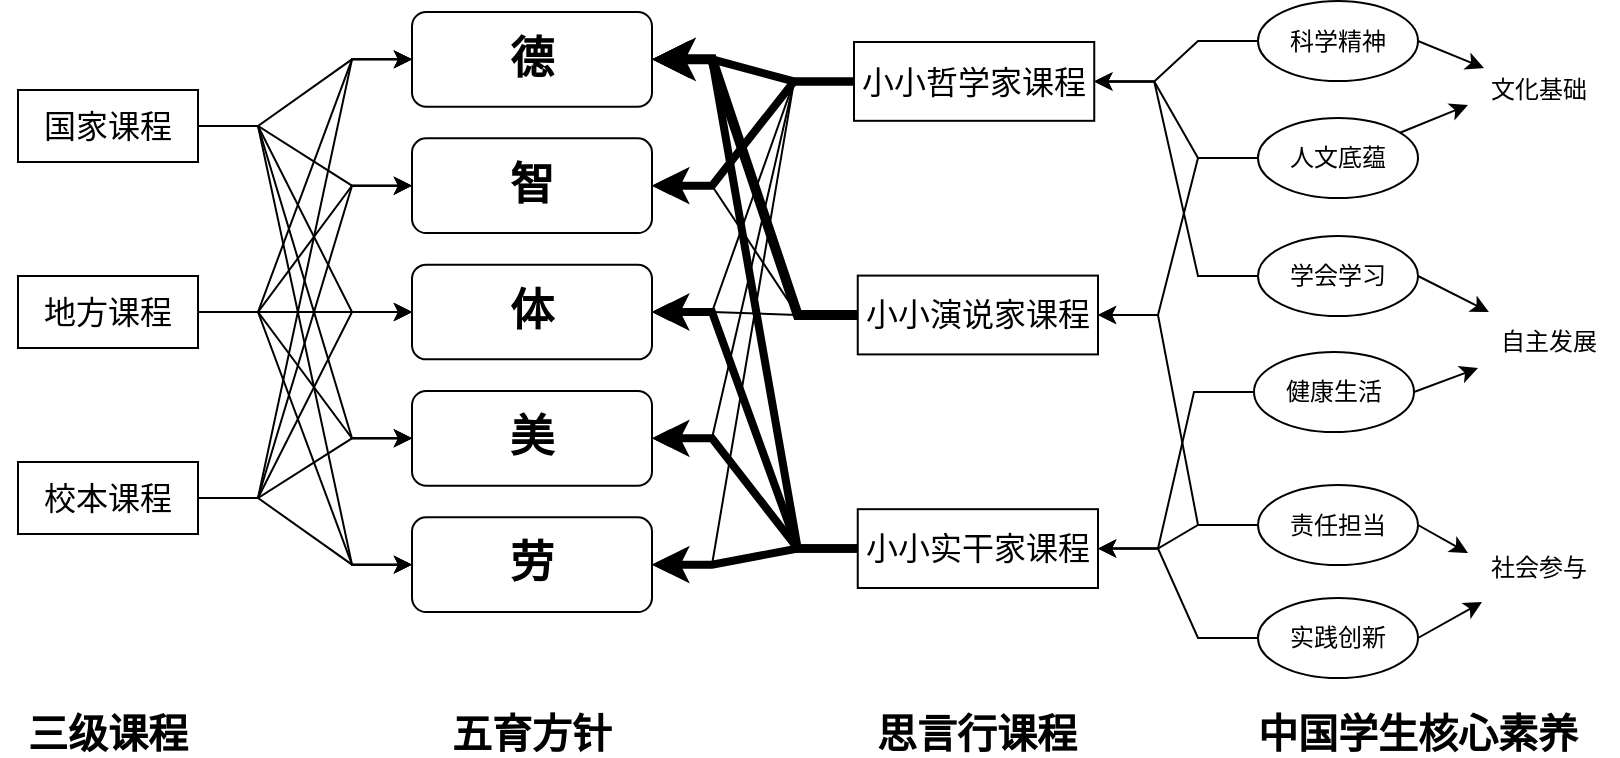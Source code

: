 <mxfile version="10.9.6" type="github"><diagram id="G6YP2IkteShBToxpqwFq" name="ÃÂÃÂ§ÃÂÃÂ¬ÃÂÃÂ¬ 1 ÃÂÃÂ©ÃÂÃÂ¡ÃÂÃÂµ"><mxGraphModel dx="1022" dy="421" grid="1" gridSize="10" guides="1" tooltips="1" connect="1" arrows="1" fold="1" page="1" pageScale="1" pageWidth="1169" pageHeight="827" math="0" shadow="0"><root><mxCell id="0"/><mxCell id="1" parent="0"/><mxCell id="YNx27zsSiDxyY1RSWRL6-8" value="" style="group;fontSize=22;fontStyle=1" parent="1" vertex="1" connectable="0"><mxGeometry x="517" y="100.0" width="120" height="300" as="geometry"/></mxCell><mxCell id="YNx27zsSiDxyY1RSWRL6-1" value="德" style="rounded=1;whiteSpace=wrap;html=1;fontSize=22;fontStyle=1" parent="YNx27zsSiDxyY1RSWRL6-8" vertex="1"><mxGeometry width="120" height="47.368" as="geometry"/></mxCell><mxCell id="YNx27zsSiDxyY1RSWRL6-2" value="智" style="rounded=1;whiteSpace=wrap;html=1;fontSize=22;fontStyle=1" parent="YNx27zsSiDxyY1RSWRL6-8" vertex="1"><mxGeometry y="63.158" width="120" height="47.368" as="geometry"/></mxCell><mxCell id="YNx27zsSiDxyY1RSWRL6-3" value="体" style="rounded=1;whiteSpace=wrap;html=1;fontSize=22;fontStyle=1" parent="YNx27zsSiDxyY1RSWRL6-8" vertex="1"><mxGeometry y="126.316" width="120" height="47.368" as="geometry"/></mxCell><mxCell id="YNx27zsSiDxyY1RSWRL6-6" value="美" style="rounded=1;whiteSpace=wrap;html=1;fontSize=22;fontStyle=1" parent="YNx27zsSiDxyY1RSWRL6-8" vertex="1"><mxGeometry y="189.474" width="120" height="47.368" as="geometry"/></mxCell><mxCell id="YNx27zsSiDxyY1RSWRL6-7" value="劳" style="rounded=1;whiteSpace=wrap;html=1;fontSize=22;fontStyle=1" parent="YNx27zsSiDxyY1RSWRL6-8" vertex="1"><mxGeometry y="252.632" width="120" height="47.368" as="geometry"/></mxCell><mxCell id="YNx27zsSiDxyY1RSWRL6-13" style="edgeStyle=entityRelationEdgeStyle;rounded=0;orthogonalLoop=1;jettySize=auto;html=1;exitX=1;exitY=0.5;exitDx=0;exitDy=0;entryX=0;entryY=0.5;entryDx=0;entryDy=0;fontSize=16;" parent="1" source="YNx27zsSiDxyY1RSWRL6-9" target="YNx27zsSiDxyY1RSWRL6-1" edge="1"><mxGeometry relative="1" as="geometry"/></mxCell><mxCell id="YNx27zsSiDxyY1RSWRL6-20" style="edgeStyle=entityRelationEdgeStyle;rounded=0;orthogonalLoop=1;jettySize=auto;html=1;entryX=0;entryY=0.5;entryDx=0;entryDy=0;fontSize=16;" parent="1" source="YNx27zsSiDxyY1RSWRL6-9" target="YNx27zsSiDxyY1RSWRL6-2" edge="1"><mxGeometry relative="1" as="geometry"/></mxCell><mxCell id="YNx27zsSiDxyY1RSWRL6-21" style="edgeStyle=entityRelationEdgeStyle;rounded=0;orthogonalLoop=1;jettySize=auto;html=1;entryX=0;entryY=0.5;entryDx=0;entryDy=0;fontSize=16;" parent="1" source="YNx27zsSiDxyY1RSWRL6-9" target="YNx27zsSiDxyY1RSWRL6-3" edge="1"><mxGeometry relative="1" as="geometry"/></mxCell><mxCell id="YNx27zsSiDxyY1RSWRL6-22" style="edgeStyle=entityRelationEdgeStyle;rounded=0;orthogonalLoop=1;jettySize=auto;html=1;fontSize=16;" parent="1" source="YNx27zsSiDxyY1RSWRL6-9" target="YNx27zsSiDxyY1RSWRL6-6" edge="1"><mxGeometry relative="1" as="geometry"/></mxCell><mxCell id="YNx27zsSiDxyY1RSWRL6-23" style="edgeStyle=entityRelationEdgeStyle;rounded=0;orthogonalLoop=1;jettySize=auto;html=1;fontSize=16;" parent="1" source="YNx27zsSiDxyY1RSWRL6-9" target="YNx27zsSiDxyY1RSWRL6-7" edge="1"><mxGeometry relative="1" as="geometry"/></mxCell><mxCell id="YNx27zsSiDxyY1RSWRL6-24" style="edgeStyle=entityRelationEdgeStyle;rounded=0;orthogonalLoop=1;jettySize=auto;html=1;entryX=0;entryY=0.5;entryDx=0;entryDy=0;fontSize=16;" parent="1" source="YNx27zsSiDxyY1RSWRL6-10" target="YNx27zsSiDxyY1RSWRL6-1" edge="1"><mxGeometry relative="1" as="geometry"/></mxCell><mxCell id="YNx27zsSiDxyY1RSWRL6-25" style="edgeStyle=entityRelationEdgeStyle;rounded=0;orthogonalLoop=1;jettySize=auto;html=1;entryX=0;entryY=0.5;entryDx=0;entryDy=0;fontSize=16;" parent="1" source="YNx27zsSiDxyY1RSWRL6-10" target="YNx27zsSiDxyY1RSWRL6-2" edge="1"><mxGeometry relative="1" as="geometry"/></mxCell><mxCell id="YNx27zsSiDxyY1RSWRL6-26" style="edgeStyle=entityRelationEdgeStyle;rounded=0;orthogonalLoop=1;jettySize=auto;html=1;fontSize=16;entryX=0;entryY=0.5;entryDx=0;entryDy=0;" parent="1" source="YNx27zsSiDxyY1RSWRL6-10" target="YNx27zsSiDxyY1RSWRL6-3" edge="1"><mxGeometry relative="1" as="geometry"><mxPoint x="540" y="250" as="targetPoint"/></mxGeometry></mxCell><mxCell id="YNx27zsSiDxyY1RSWRL6-28" style="edgeStyle=entityRelationEdgeStyle;rounded=0;orthogonalLoop=1;jettySize=auto;html=1;entryX=0;entryY=0.5;entryDx=0;entryDy=0;fontSize=16;" parent="1" source="YNx27zsSiDxyY1RSWRL6-10" target="YNx27zsSiDxyY1RSWRL6-6" edge="1"><mxGeometry relative="1" as="geometry"/></mxCell><mxCell id="YNx27zsSiDxyY1RSWRL6-29" style="edgeStyle=entityRelationEdgeStyle;rounded=0;orthogonalLoop=1;jettySize=auto;html=1;entryX=0;entryY=0.5;entryDx=0;entryDy=0;fontSize=16;" parent="1" source="YNx27zsSiDxyY1RSWRL6-10" target="YNx27zsSiDxyY1RSWRL6-7" edge="1"><mxGeometry relative="1" as="geometry"/></mxCell><mxCell id="YNx27zsSiDxyY1RSWRL6-30" style="edgeStyle=entityRelationEdgeStyle;rounded=0;orthogonalLoop=1;jettySize=auto;html=1;entryX=0;entryY=0.5;entryDx=0;entryDy=0;fontSize=16;" parent="1" source="YNx27zsSiDxyY1RSWRL6-11" target="YNx27zsSiDxyY1RSWRL6-1" edge="1"><mxGeometry relative="1" as="geometry"/></mxCell><mxCell id="YNx27zsSiDxyY1RSWRL6-31" style="edgeStyle=entityRelationEdgeStyle;rounded=0;orthogonalLoop=1;jettySize=auto;html=1;fontSize=16;" parent="1" source="YNx27zsSiDxyY1RSWRL6-11" target="YNx27zsSiDxyY1RSWRL6-2" edge="1"><mxGeometry relative="1" as="geometry"/></mxCell><mxCell id="YNx27zsSiDxyY1RSWRL6-32" style="edgeStyle=entityRelationEdgeStyle;rounded=0;orthogonalLoop=1;jettySize=auto;html=1;entryX=0;entryY=0.5;entryDx=0;entryDy=0;fontSize=16;" parent="1" source="YNx27zsSiDxyY1RSWRL6-11" target="YNx27zsSiDxyY1RSWRL6-3" edge="1"><mxGeometry relative="1" as="geometry"/></mxCell><mxCell id="YNx27zsSiDxyY1RSWRL6-33" style="edgeStyle=entityRelationEdgeStyle;rounded=0;orthogonalLoop=1;jettySize=auto;html=1;fontSize=16;" parent="1" source="YNx27zsSiDxyY1RSWRL6-11" target="YNx27zsSiDxyY1RSWRL6-6" edge="1"><mxGeometry relative="1" as="geometry"/></mxCell><mxCell id="YNx27zsSiDxyY1RSWRL6-34" style="edgeStyle=entityRelationEdgeStyle;rounded=0;orthogonalLoop=1;jettySize=auto;html=1;entryX=0;entryY=0.5;entryDx=0;entryDy=0;fontSize=16;" parent="1" source="YNx27zsSiDxyY1RSWRL6-11" target="YNx27zsSiDxyY1RSWRL6-7" edge="1"><mxGeometry relative="1" as="geometry"/></mxCell><mxCell id="YNx27zsSiDxyY1RSWRL6-35" value="" style="group" parent="1" vertex="1" connectable="0"><mxGeometry x="320" y="139" width="90" height="222" as="geometry"/></mxCell><mxCell id="YNx27zsSiDxyY1RSWRL6-9" value="国家课程" style="rounded=0;whiteSpace=wrap;html=1;fontSize=16;" parent="YNx27zsSiDxyY1RSWRL6-35" vertex="1"><mxGeometry width="90" height="36" as="geometry"/></mxCell><mxCell id="YNx27zsSiDxyY1RSWRL6-10" value="地方课程" style="rounded=0;whiteSpace=wrap;html=1;fontSize=16;" parent="YNx27zsSiDxyY1RSWRL6-35" vertex="1"><mxGeometry y="93" width="90" height="36" as="geometry"/></mxCell><mxCell id="YNx27zsSiDxyY1RSWRL6-11" value="校本课程" style="rounded=0;whiteSpace=wrap;html=1;fontSize=16;" parent="YNx27zsSiDxyY1RSWRL6-35" vertex="1"><mxGeometry y="186" width="90" height="36" as="geometry"/></mxCell><mxCell id="u1lkXInZw4eZePA5hxzn-15" style="edgeStyle=entityRelationEdgeStyle;rounded=0;orthogonalLoop=1;jettySize=auto;html=1;strokeWidth=4;" parent="1" source="u1lkXInZw4eZePA5hxzn-2" target="YNx27zsSiDxyY1RSWRL6-2" edge="1"><mxGeometry relative="1" as="geometry"/></mxCell><mxCell id="u1lkXInZw4eZePA5hxzn-20" style="edgeStyle=entityRelationEdgeStyle;rounded=0;orthogonalLoop=1;jettySize=auto;html=1;" parent="1" source="u1lkXInZw4eZePA5hxzn-3" target="YNx27zsSiDxyY1RSWRL6-2" edge="1"><mxGeometry relative="1" as="geometry"/></mxCell><mxCell id="u1lkXInZw4eZePA5hxzn-26" style="edgeStyle=entityRelationEdgeStyle;rounded=0;orthogonalLoop=1;jettySize=auto;html=1;strokeWidth=5;" parent="1" source="u1lkXInZw4eZePA5hxzn-3" target="YNx27zsSiDxyY1RSWRL6-1" edge="1"><mxGeometry relative="1" as="geometry"/></mxCell><mxCell id="u1lkXInZw4eZePA5hxzn-21" style="edgeStyle=entityRelationEdgeStyle;rounded=0;orthogonalLoop=1;jettySize=auto;html=1;strokeWidth=4;" parent="1" source="u1lkXInZw4eZePA5hxzn-4" target="YNx27zsSiDxyY1RSWRL6-3" edge="1"><mxGeometry relative="1" as="geometry"/></mxCell><mxCell id="u1lkXInZw4eZePA5hxzn-22" style="edgeStyle=entityRelationEdgeStyle;rounded=0;orthogonalLoop=1;jettySize=auto;html=1;strokeWidth=4;" parent="1" source="u1lkXInZw4eZePA5hxzn-4" target="YNx27zsSiDxyY1RSWRL6-7" edge="1"><mxGeometry relative="1" as="geometry"/></mxCell><mxCell id="u1lkXInZw4eZePA5hxzn-27" style="edgeStyle=entityRelationEdgeStyle;rounded=0;orthogonalLoop=1;jettySize=auto;html=1;strokeWidth=4;" parent="1" source="u1lkXInZw4eZePA5hxzn-4" target="YNx27zsSiDxyY1RSWRL6-6" edge="1"><mxGeometry relative="1" as="geometry"/></mxCell><mxCell id="u1lkXInZw4eZePA5hxzn-29" value="三级课程" style="text;html=1;strokeColor=none;fillColor=none;align=center;verticalAlign=middle;whiteSpace=wrap;rounded=0;fontSize=20;fontStyle=1" parent="1" vertex="1"><mxGeometry x="311" y="450" width="108" height="20" as="geometry"/></mxCell><mxCell id="u1lkXInZw4eZePA5hxzn-31" value="五育方针" style="text;html=1;strokeColor=none;fillColor=none;align=center;verticalAlign=middle;whiteSpace=wrap;rounded=0;fontSize=20;fontStyle=1" parent="1" vertex="1"><mxGeometry x="527" y="450" width="100" height="20" as="geometry"/></mxCell><mxCell id="u1lkXInZw4eZePA5hxzn-32" value="思言行课程" style="text;html=1;strokeColor=none;fillColor=none;align=center;verticalAlign=middle;whiteSpace=wrap;rounded=0;fontSize=20;fontStyle=1" parent="1" vertex="1"><mxGeometry x="742.5" y="450" width="113" height="20" as="geometry"/></mxCell><mxCell id="u1lkXInZw4eZePA5hxzn-38" style="edgeStyle=entityRelationEdgeStyle;rounded=0;orthogonalLoop=1;jettySize=auto;html=1;strokeWidth=4;fontSize=20;" parent="1" source="u1lkXInZw4eZePA5hxzn-2" target="YNx27zsSiDxyY1RSWRL6-1" edge="1"><mxGeometry relative="1" as="geometry"><mxPoint x="790" y="210" as="targetPoint"/></mxGeometry></mxCell><mxCell id="u1lkXInZw4eZePA5hxzn-39" style="edgeStyle=entityRelationEdgeStyle;rounded=0;orthogonalLoop=1;jettySize=auto;html=1;strokeWidth=4;fontSize=20;" parent="1" source="u1lkXInZw4eZePA5hxzn-4" target="YNx27zsSiDxyY1RSWRL6-1" edge="1"><mxGeometry relative="1" as="geometry"/></mxCell><mxCell id="u1lkXInZw4eZePA5hxzn-40" style="edgeStyle=entityRelationEdgeStyle;rounded=0;orthogonalLoop=1;jettySize=auto;html=1;strokeWidth=1;fontSize=20;" parent="1" source="u1lkXInZw4eZePA5hxzn-3" target="YNx27zsSiDxyY1RSWRL6-3" edge="1"><mxGeometry relative="1" as="geometry"/></mxCell><mxCell id="u1lkXInZw4eZePA5hxzn-41" style="edgeStyle=entityRelationEdgeStyle;rounded=0;orthogonalLoop=1;jettySize=auto;html=1;strokeWidth=1;fontSize=20;" parent="1" source="u1lkXInZw4eZePA5hxzn-2" target="YNx27zsSiDxyY1RSWRL6-3" edge="1"><mxGeometry relative="1" as="geometry"/></mxCell><mxCell id="u1lkXInZw4eZePA5hxzn-42" style="edgeStyle=entityRelationEdgeStyle;rounded=0;orthogonalLoop=1;jettySize=auto;html=1;strokeWidth=1;fontSize=20;" parent="1" source="u1lkXInZw4eZePA5hxzn-2" target="YNx27zsSiDxyY1RSWRL6-6" edge="1"><mxGeometry relative="1" as="geometry"/></mxCell><mxCell id="u1lkXInZw4eZePA5hxzn-43" style="edgeStyle=entityRelationEdgeStyle;rounded=0;orthogonalLoop=1;jettySize=auto;html=1;strokeWidth=1;fontSize=20;" parent="1" source="u1lkXInZw4eZePA5hxzn-2" target="YNx27zsSiDxyY1RSWRL6-7" edge="1"><mxGeometry relative="1" as="geometry"/></mxCell><mxCell id="OM7Tiv6k4cxGBxfmAzqv-2" value="" style="group;fontSize=6;" parent="1" vertex="1" connectable="0"><mxGeometry x="738" y="115" width="122" height="273" as="geometry"/></mxCell><mxCell id="u1lkXInZw4eZePA5hxzn-28" value="" style="group;fontSize=6;" parent="OM7Tiv6k4cxGBxfmAzqv-2" vertex="1" connectable="0"><mxGeometry x="1.877" y="8.297" width="120.123" height="264.703" as="geometry"/></mxCell><mxCell id="OM7Tiv6k4cxGBxfmAzqv-1" value="" style="group;fontSize=6;" parent="u1lkXInZw4eZePA5hxzn-28" vertex="1" connectable="0"><mxGeometry y="108.5" width="120.123" height="156.203" as="geometry"/></mxCell><mxCell id="u1lkXInZw4eZePA5hxzn-3" value="小小演说家课程" style="rounded=0;whiteSpace=wrap;html=1;fontSize=16;flipV=1;" parent="OM7Tiv6k4cxGBxfmAzqv-1" vertex="1"><mxGeometry width="120.123" height="39.405" as="geometry"/></mxCell><mxCell id="u1lkXInZw4eZePA5hxzn-4" value="小小实干家课程" style="rounded=0;whiteSpace=wrap;html=1;fontSize=16;flipV=1;" parent="OM7Tiv6k4cxGBxfmAzqv-1" vertex="1"><mxGeometry y="116.797" width="120.123" height="39.405" as="geometry"/></mxCell><mxCell id="u1lkXInZw4eZePA5hxzn-2" value="小小哲学家课程" style="rounded=0;whiteSpace=wrap;html=1;fontSize=16;flipV=1;" parent="OM7Tiv6k4cxGBxfmAzqv-2" vertex="1"><mxGeometry width="120.123" height="39.405" as="geometry"/></mxCell><mxCell id="OM7Tiv6k4cxGBxfmAzqv-25" style="edgeStyle=entityRelationEdgeStyle;rounded=0;orthogonalLoop=1;jettySize=auto;html=1;" parent="1" source="OM7Tiv6k4cxGBxfmAzqv-5" target="u1lkXInZw4eZePA5hxzn-2" edge="1"><mxGeometry relative="1" as="geometry"/></mxCell><mxCell id="YepQoYDgJ5ciY1ceBnOq-5" style="edgeStyle=entityRelationEdgeStyle;rounded=0;orthogonalLoop=1;jettySize=auto;html=1;" edge="1" parent="1" source="OM7Tiv6k4cxGBxfmAzqv-5" target="u1lkXInZw4eZePA5hxzn-3"><mxGeometry relative="1" as="geometry"/></mxCell><mxCell id="YepQoYDgJ5ciY1ceBnOq-10" style="edgeStyle=none;rounded=0;orthogonalLoop=1;jettySize=auto;html=1;entryX=0;entryY=0.75;entryDx=0;entryDy=0;" edge="1" parent="1" source="OM7Tiv6k4cxGBxfmAzqv-5" target="YepQoYDgJ5ciY1ceBnOq-2"><mxGeometry relative="1" as="geometry"/></mxCell><mxCell id="OM7Tiv6k4cxGBxfmAzqv-5" value="人文底蕴" style="ellipse;whiteSpace=wrap;html=1;" parent="1" vertex="1"><mxGeometry x="940" y="153" width="80" height="40" as="geometry"/></mxCell><mxCell id="OM7Tiv6k4cxGBxfmAzqv-26" style="edgeStyle=entityRelationEdgeStyle;rounded=0;orthogonalLoop=1;jettySize=auto;html=1;" parent="1" source="OM7Tiv6k4cxGBxfmAzqv-7" target="u1lkXInZw4eZePA5hxzn-2" edge="1"><mxGeometry relative="1" as="geometry"/></mxCell><mxCell id="YepQoYDgJ5ciY1ceBnOq-9" style="edgeStyle=none;rounded=0;orthogonalLoop=1;jettySize=auto;html=1;exitX=1;exitY=0.5;exitDx=0;exitDy=0;entryX=0.114;entryY=0.133;entryDx=0;entryDy=0;entryPerimeter=0;" edge="1" parent="1" source="OM7Tiv6k4cxGBxfmAzqv-7" target="YepQoYDgJ5ciY1ceBnOq-2"><mxGeometry relative="1" as="geometry"/></mxCell><mxCell id="OM7Tiv6k4cxGBxfmAzqv-7" value="科学精神" style="ellipse;whiteSpace=wrap;html=1;" parent="1" vertex="1"><mxGeometry x="940" y="94.5" width="80" height="40" as="geometry"/></mxCell><mxCell id="OM7Tiv6k4cxGBxfmAzqv-28" style="edgeStyle=entityRelationEdgeStyle;rounded=0;orthogonalLoop=1;jettySize=auto;html=1;" parent="1" source="OM7Tiv6k4cxGBxfmAzqv-9" target="u1lkXInZw4eZePA5hxzn-4" edge="1"><mxGeometry relative="1" as="geometry"/></mxCell><mxCell id="OM7Tiv6k4cxGBxfmAzqv-29" style="edgeStyle=entityRelationEdgeStyle;rounded=0;orthogonalLoop=1;jettySize=auto;html=1;" parent="1" source="OM7Tiv6k4cxGBxfmAzqv-9" target="u1lkXInZw4eZePA5hxzn-3" edge="1"><mxGeometry relative="1" as="geometry"/></mxCell><mxCell id="YepQoYDgJ5ciY1ceBnOq-11" style="edgeStyle=none;rounded=0;orthogonalLoop=1;jettySize=auto;html=1;exitX=1;exitY=0.5;exitDx=0;exitDy=0;entryX=0;entryY=0.25;entryDx=0;entryDy=0;" edge="1" parent="1" source="OM7Tiv6k4cxGBxfmAzqv-9" target="YepQoYDgJ5ciY1ceBnOq-4"><mxGeometry relative="1" as="geometry"/></mxCell><mxCell id="OM7Tiv6k4cxGBxfmAzqv-9" value="责任担当" style="ellipse;whiteSpace=wrap;html=1;" parent="1" vertex="1"><mxGeometry x="940" y="336.5" width="80" height="40" as="geometry"/></mxCell><mxCell id="OM7Tiv6k4cxGBxfmAzqv-27" style="edgeStyle=entityRelationEdgeStyle;rounded=0;orthogonalLoop=1;jettySize=auto;html=1;" parent="1" source="OM7Tiv6k4cxGBxfmAzqv-10" target="u1lkXInZw4eZePA5hxzn-4" edge="1"><mxGeometry relative="1" as="geometry"/></mxCell><mxCell id="YepQoYDgJ5ciY1ceBnOq-12" style="edgeStyle=none;rounded=0;orthogonalLoop=1;jettySize=auto;html=1;exitX=1;exitY=0.5;exitDx=0;exitDy=0;entryX=0.1;entryY=1.067;entryDx=0;entryDy=0;entryPerimeter=0;" edge="1" parent="1" source="OM7Tiv6k4cxGBxfmAzqv-10" target="YepQoYDgJ5ciY1ceBnOq-4"><mxGeometry relative="1" as="geometry"/></mxCell><mxCell id="OM7Tiv6k4cxGBxfmAzqv-10" value="实践创新" style="ellipse;whiteSpace=wrap;html=1;" parent="1" vertex="1"><mxGeometry x="940" y="393" width="80" height="40" as="geometry"/></mxCell><mxCell id="OM7Tiv6k4cxGBxfmAzqv-21" style="edgeStyle=entityRelationEdgeStyle;rounded=0;orthogonalLoop=1;jettySize=auto;html=1;" parent="1" source="OM7Tiv6k4cxGBxfmAzqv-11" target="u1lkXInZw4eZePA5hxzn-2" edge="1"><mxGeometry relative="1" as="geometry"/></mxCell><mxCell id="YepQoYDgJ5ciY1ceBnOq-7" style="rounded=0;orthogonalLoop=1;jettySize=auto;html=1;exitX=1;exitY=0.5;exitDx=0;exitDy=0;" edge="1" parent="1" source="OM7Tiv6k4cxGBxfmAzqv-11" target="YepQoYDgJ5ciY1ceBnOq-3"><mxGeometry relative="1" as="geometry"/></mxCell><mxCell id="OM7Tiv6k4cxGBxfmAzqv-11" value="学会学习" style="ellipse;whiteSpace=wrap;html=1;" parent="1" vertex="1"><mxGeometry x="940" y="212" width="80" height="40" as="geometry"/></mxCell><mxCell id="OM7Tiv6k4cxGBxfmAzqv-30" value="中国学生核心素养" style="text;html=1;strokeColor=none;fillColor=none;align=center;verticalAlign=middle;whiteSpace=wrap;rounded=0;fontSize=20;fontStyle=1" parent="1" vertex="1"><mxGeometry x="938" y="450" width="164" height="20" as="geometry"/></mxCell><mxCell id="YepQoYDgJ5ciY1ceBnOq-6" style="edgeStyle=entityRelationEdgeStyle;rounded=0;orthogonalLoop=1;jettySize=auto;html=1;" edge="1" parent="1" source="YepQoYDgJ5ciY1ceBnOq-1" target="u1lkXInZw4eZePA5hxzn-4"><mxGeometry relative="1" as="geometry"/></mxCell><mxCell id="YepQoYDgJ5ciY1ceBnOq-8" style="edgeStyle=none;rounded=0;orthogonalLoop=1;jettySize=auto;html=1;exitX=1;exitY=0.5;exitDx=0;exitDy=0;" edge="1" parent="1" source="YepQoYDgJ5ciY1ceBnOq-1" target="YepQoYDgJ5ciY1ceBnOq-3"><mxGeometry relative="1" as="geometry"/></mxCell><mxCell id="YepQoYDgJ5ciY1ceBnOq-1" value="健康生活" style="ellipse;whiteSpace=wrap;html=1;" vertex="1" parent="1"><mxGeometry x="938" y="270" width="80" height="40" as="geometry"/></mxCell><mxCell id="YepQoYDgJ5ciY1ceBnOq-2" value="文化基础" style="text;html=1;align=center;verticalAlign=middle;" vertex="1" parent="1"><mxGeometry x="1045" y="124" width="70" height="30" as="geometry"/></mxCell><mxCell id="YepQoYDgJ5ciY1ceBnOq-3" value="自主发展" style="text;html=1;align=center;verticalAlign=middle;" vertex="1" parent="1"><mxGeometry x="1050" y="250" width="70" height="30" as="geometry"/></mxCell><mxCell id="YepQoYDgJ5ciY1ceBnOq-4" value="社会参与" style="text;html=1;align=center;verticalAlign=middle;" vertex="1" parent="1"><mxGeometry x="1045" y="363" width="70" height="30" as="geometry"/></mxCell></root></mxGraphModel></diagram></mxfile>